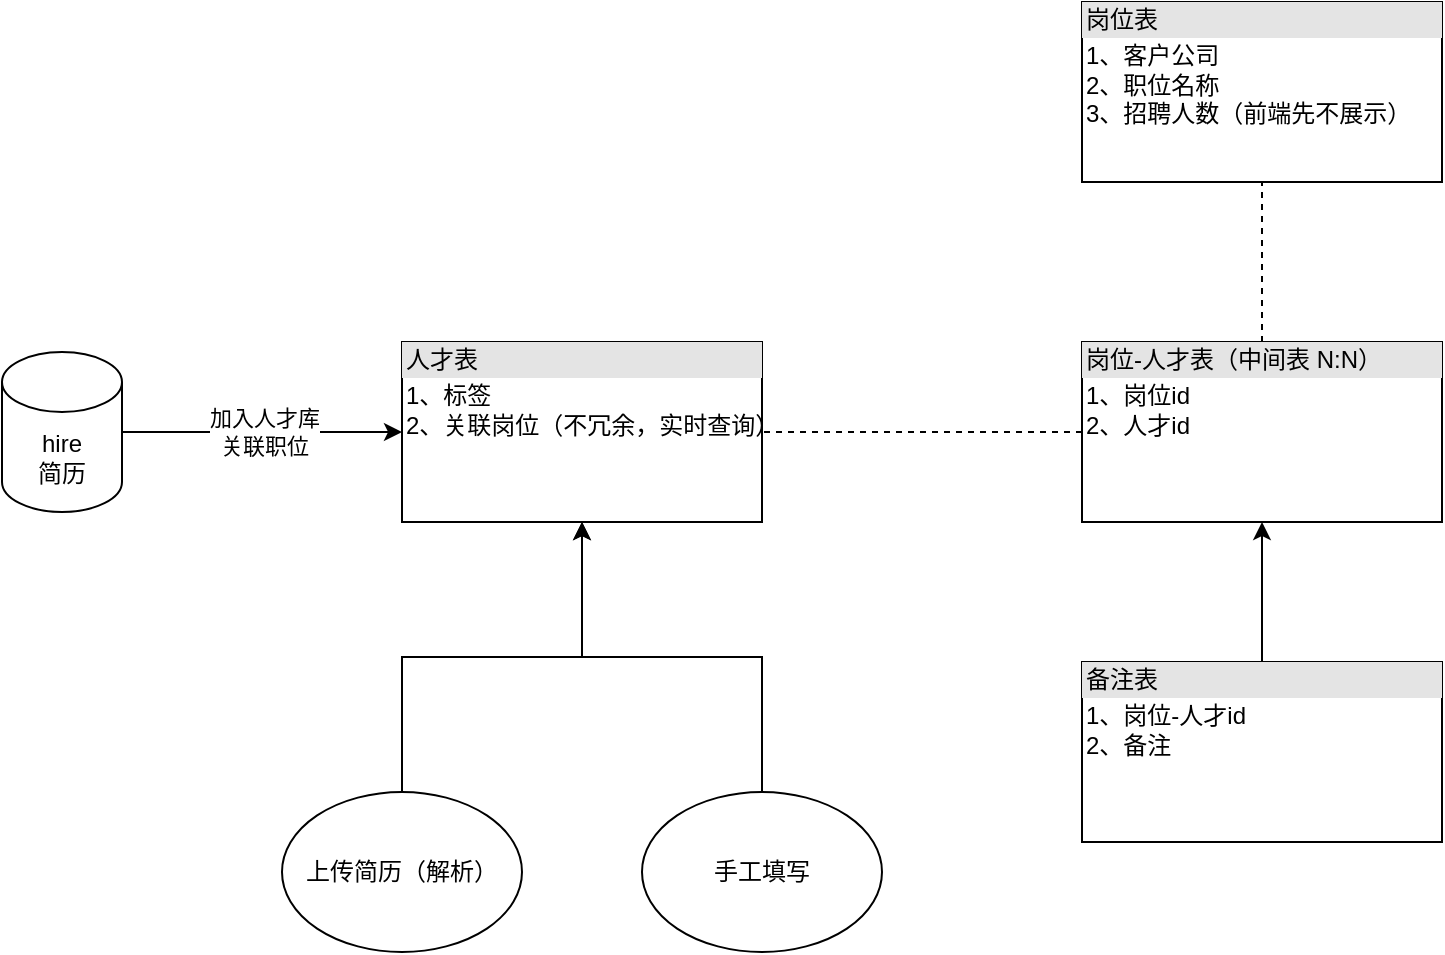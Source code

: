 <mxfile version="18.1.3" type="github">
  <diagram id="kRX3TJ4ZSRatoJqh-dYw" name="Page-1">
    <mxGraphModel dx="2032" dy="780" grid="1" gridSize="10" guides="1" tooltips="1" connect="1" arrows="1" fold="1" page="1" pageScale="1" pageWidth="827" pageHeight="1169" math="0" shadow="0">
      <root>
        <mxCell id="0" />
        <mxCell id="1" parent="0" />
        <mxCell id="vtiqP59wO7phixTwong5-3" style="edgeStyle=orthogonalEdgeStyle;rounded=0;orthogonalLoop=1;jettySize=auto;html=1;" parent="1" source="vtiqP59wO7phixTwong5-1" edge="1">
          <mxGeometry relative="1" as="geometry">
            <mxPoint x="220" y="275" as="targetPoint" />
          </mxGeometry>
        </mxCell>
        <mxCell id="vtiqP59wO7phixTwong5-4" value="加入人才库&lt;br&gt;关联职位" style="edgeLabel;html=1;align=center;verticalAlign=middle;resizable=0;points=[];" parent="vtiqP59wO7phixTwong5-3" vertex="1" connectable="0">
          <mxGeometry x="0.013" y="1" relative="1" as="geometry">
            <mxPoint as="offset" />
          </mxGeometry>
        </mxCell>
        <mxCell id="vtiqP59wO7phixTwong5-1" value="hire&lt;br&gt;简历" style="shape=cylinder3;whiteSpace=wrap;html=1;boundedLbl=1;backgroundOutline=1;size=15;" parent="1" vertex="1">
          <mxGeometry x="20" y="235" width="60" height="80" as="geometry" />
        </mxCell>
        <mxCell id="vtiqP59wO7phixTwong5-16" style="edgeStyle=orthogonalEdgeStyle;rounded=0;orthogonalLoop=1;jettySize=auto;html=1;entryX=0.5;entryY=1;entryDx=0;entryDy=0;" parent="1" source="vtiqP59wO7phixTwong5-5" target="vtiqP59wO7phixTwong5-15" edge="1">
          <mxGeometry relative="1" as="geometry" />
        </mxCell>
        <mxCell id="vtiqP59wO7phixTwong5-5" value="上传简历（解析）" style="ellipse;whiteSpace=wrap;html=1;" parent="1" vertex="1">
          <mxGeometry x="160" y="455" width="120" height="80" as="geometry" />
        </mxCell>
        <mxCell id="vtiqP59wO7phixTwong5-18" style="edgeStyle=orthogonalEdgeStyle;rounded=0;orthogonalLoop=1;jettySize=auto;html=1;exitX=0.5;exitY=0;exitDx=0;exitDy=0;entryX=0.5;entryY=1;entryDx=0;entryDy=0;" parent="1" source="vtiqP59wO7phixTwong5-6" target="vtiqP59wO7phixTwong5-15" edge="1">
          <mxGeometry relative="1" as="geometry" />
        </mxCell>
        <mxCell id="vtiqP59wO7phixTwong5-6" value="手工填写" style="ellipse;whiteSpace=wrap;html=1;" parent="1" vertex="1">
          <mxGeometry x="340" y="455" width="120" height="80" as="geometry" />
        </mxCell>
        <mxCell id="vtiqP59wO7phixTwong5-15" value="&lt;div style=&quot;box-sizing:border-box;width:100%;background:#e4e4e4;padding:2px;&quot;&gt;人才表&lt;/div&gt;&lt;table style=&quot;width:100%;font-size:1em;&quot; cellpadding=&quot;2&quot; cellspacing=&quot;0&quot;&gt;&lt;tbody&gt;&lt;tr&gt;&lt;td&gt;1、标签&lt;br&gt;2、关联岗位（不冗余，实时查询）&lt;/td&gt;&lt;td&gt;&lt;/td&gt;&lt;/tr&gt;&lt;/tbody&gt;&lt;/table&gt;" style="verticalAlign=top;align=left;overflow=fill;html=1;" parent="1" vertex="1">
          <mxGeometry x="220" y="230" width="180" height="90" as="geometry" />
        </mxCell>
        <mxCell id="vtiqP59wO7phixTwong5-19" value="&lt;div style=&quot;box-sizing:border-box;width:100%;background:#e4e4e4;padding:2px;&quot;&gt;岗位表&lt;/div&gt;&lt;table style=&quot;width:100%;font-size:1em;&quot; cellpadding=&quot;2&quot; cellspacing=&quot;0&quot;&gt;&lt;tbody&gt;&lt;tr&gt;&lt;td&gt;1、客户公司&lt;br&gt;2、职位名称&lt;br&gt;3、招聘人数（前端先不展示）&lt;/td&gt;&lt;td&gt;&lt;/td&gt;&lt;/tr&gt;&lt;/tbody&gt;&lt;/table&gt;" style="verticalAlign=top;align=left;overflow=fill;html=1;" parent="1" vertex="1">
          <mxGeometry x="560" y="60" width="180" height="90" as="geometry" />
        </mxCell>
        <mxCell id="xcjFeVzdtD4dp9D_b4f6-2" style="edgeStyle=orthogonalEdgeStyle;rounded=0;orthogonalLoop=1;jettySize=auto;html=1;exitX=0.5;exitY=0;exitDx=0;exitDy=0;entryX=0.5;entryY=1;entryDx=0;entryDy=0;dashed=1;endArrow=none;endFill=0;" edge="1" parent="1" source="vtiqP59wO7phixTwong5-20" target="vtiqP59wO7phixTwong5-19">
          <mxGeometry relative="1" as="geometry" />
        </mxCell>
        <mxCell id="xcjFeVzdtD4dp9D_b4f6-3" style="edgeStyle=orthogonalEdgeStyle;rounded=0;orthogonalLoop=1;jettySize=auto;html=1;exitX=0;exitY=0.5;exitDx=0;exitDy=0;dashed=1;endArrow=none;endFill=0;" edge="1" parent="1" source="vtiqP59wO7phixTwong5-20" target="vtiqP59wO7phixTwong5-15">
          <mxGeometry relative="1" as="geometry" />
        </mxCell>
        <mxCell id="vtiqP59wO7phixTwong5-20" value="&lt;div style=&quot;box-sizing:border-box;width:100%;background:#e4e4e4;padding:2px;&quot;&gt;岗位-人才表（中间表 N:N）&lt;/div&gt;&lt;table style=&quot;width:100%;font-size:1em;&quot; cellpadding=&quot;2&quot; cellspacing=&quot;0&quot;&gt;&lt;tbody&gt;&lt;tr&gt;&lt;td&gt;1、岗位id&lt;br&gt;2、人才id&lt;/td&gt;&lt;td&gt;&lt;/td&gt;&lt;/tr&gt;&lt;/tbody&gt;&lt;/table&gt;" style="verticalAlign=top;align=left;overflow=fill;html=1;" parent="1" vertex="1">
          <mxGeometry x="560" y="230" width="180" height="90" as="geometry" />
        </mxCell>
        <mxCell id="xcjFeVzdtD4dp9D_b4f6-5" style="edgeStyle=orthogonalEdgeStyle;rounded=0;orthogonalLoop=1;jettySize=auto;html=1;exitX=0.5;exitY=0;exitDx=0;exitDy=0;entryX=0.5;entryY=1;entryDx=0;entryDy=0;endArrow=classic;endFill=1;" edge="1" parent="1" source="xcjFeVzdtD4dp9D_b4f6-4" target="vtiqP59wO7phixTwong5-20">
          <mxGeometry relative="1" as="geometry" />
        </mxCell>
        <mxCell id="xcjFeVzdtD4dp9D_b4f6-4" value="&lt;div style=&quot;box-sizing:border-box;width:100%;background:#e4e4e4;padding:2px;&quot;&gt;备注表&lt;/div&gt;&lt;table style=&quot;width:100%;font-size:1em;&quot; cellpadding=&quot;2&quot; cellspacing=&quot;0&quot;&gt;&lt;tbody&gt;&lt;tr&gt;&lt;td&gt;1、岗位-人才id&lt;br&gt;2、备注&lt;/td&gt;&lt;td&gt;&lt;/td&gt;&lt;/tr&gt;&lt;/tbody&gt;&lt;/table&gt;" style="verticalAlign=top;align=left;overflow=fill;html=1;" vertex="1" parent="1">
          <mxGeometry x="560" y="390" width="180" height="90" as="geometry" />
        </mxCell>
      </root>
    </mxGraphModel>
  </diagram>
</mxfile>
